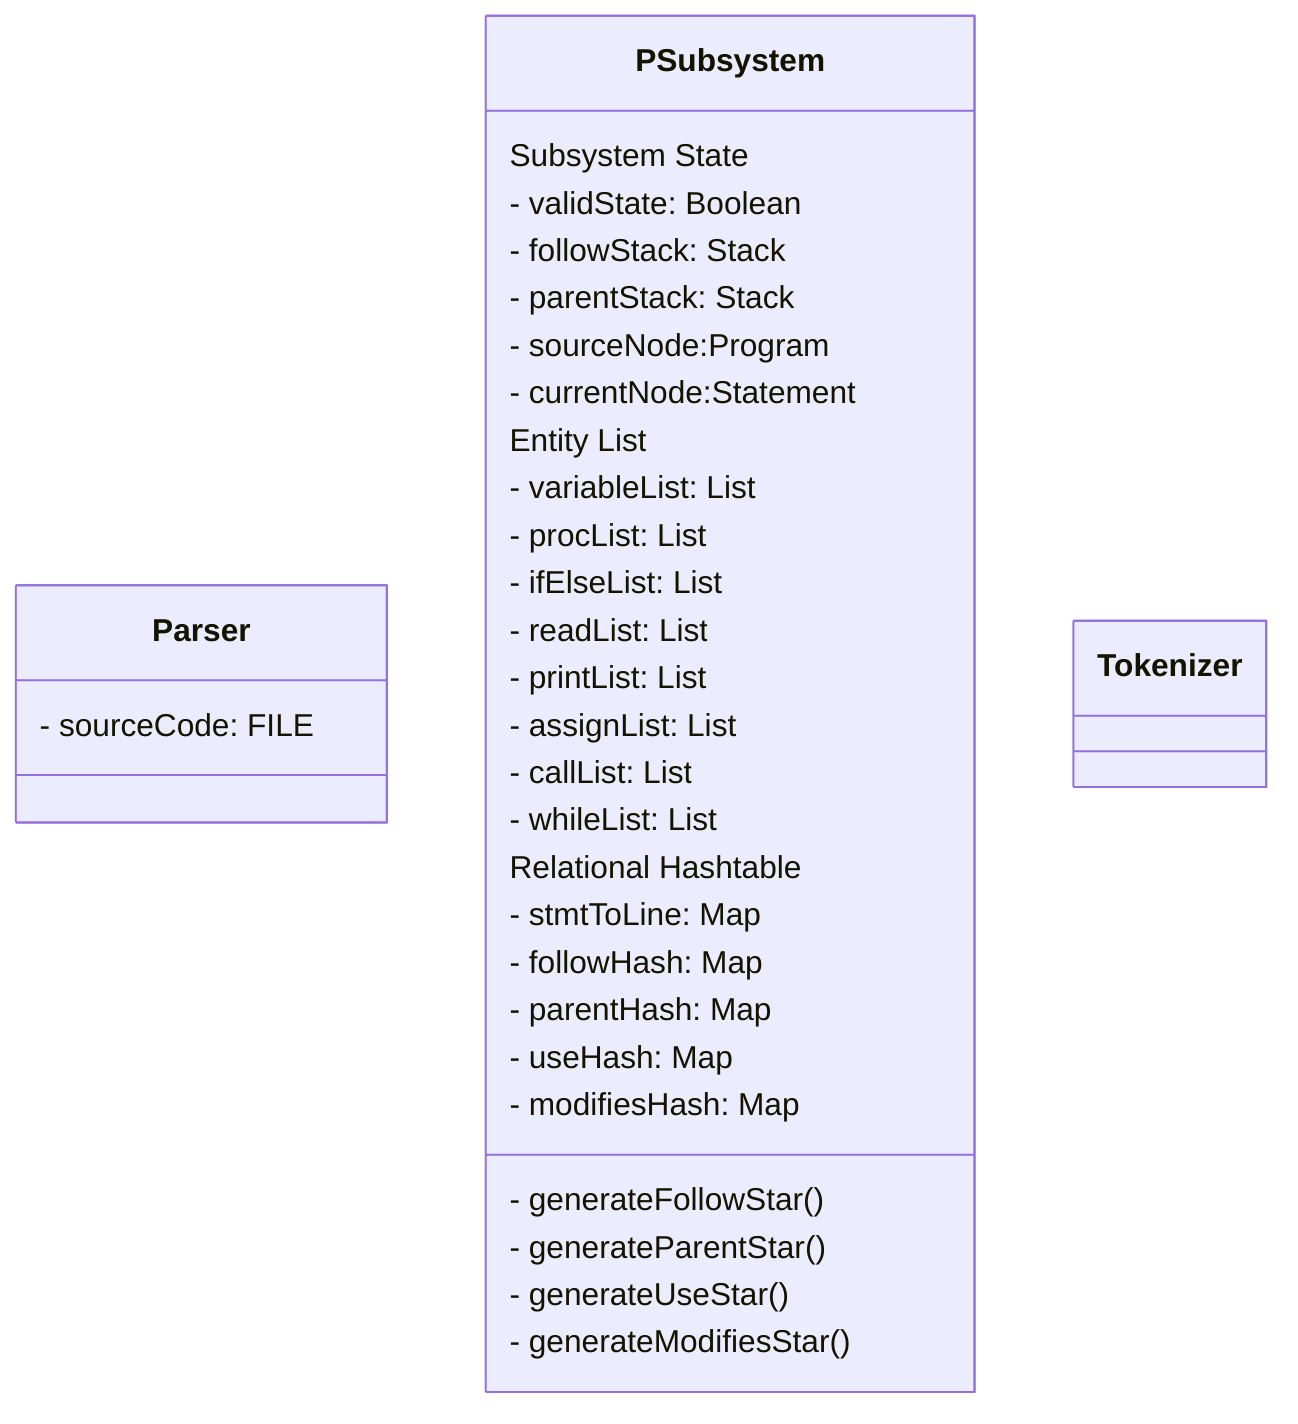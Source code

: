 classDiagram
    class Parser {
        - sourceCode: FILE
    }
    class PSubsystem {

        Subsystem State
        - validState: Boolean
        - followStack: Stack
        - parentStack: Stack
        - sourceNode:Program
        - currentNode:Statement

        Entity List
        - variableList: List<Variable> 
        - procList: List<Procedure>
        - ifElseList: List<If>
        - readList: List<Read>
        - printList: List<Print>
        - assignList: List<Assign> 
        - callList: List<Call> 
        - whileList: List<While> 

        Relational Hashtable
        - stmtToLine: Map<StatementNumber, LineNumber> 
        - followHash: Map<Statement, Statement> 
        - parentHash: Map<Statement, Statement> 
        - useHash: Map<Statement, Statement> 
        - modifiesHash: Map<Statement, Statement> 

        - generateFollowStar()
        - generateParentStar()
        - generateUseStar()
        - generateModifiesStar()
    }

    class Tokenizer { 
    }
